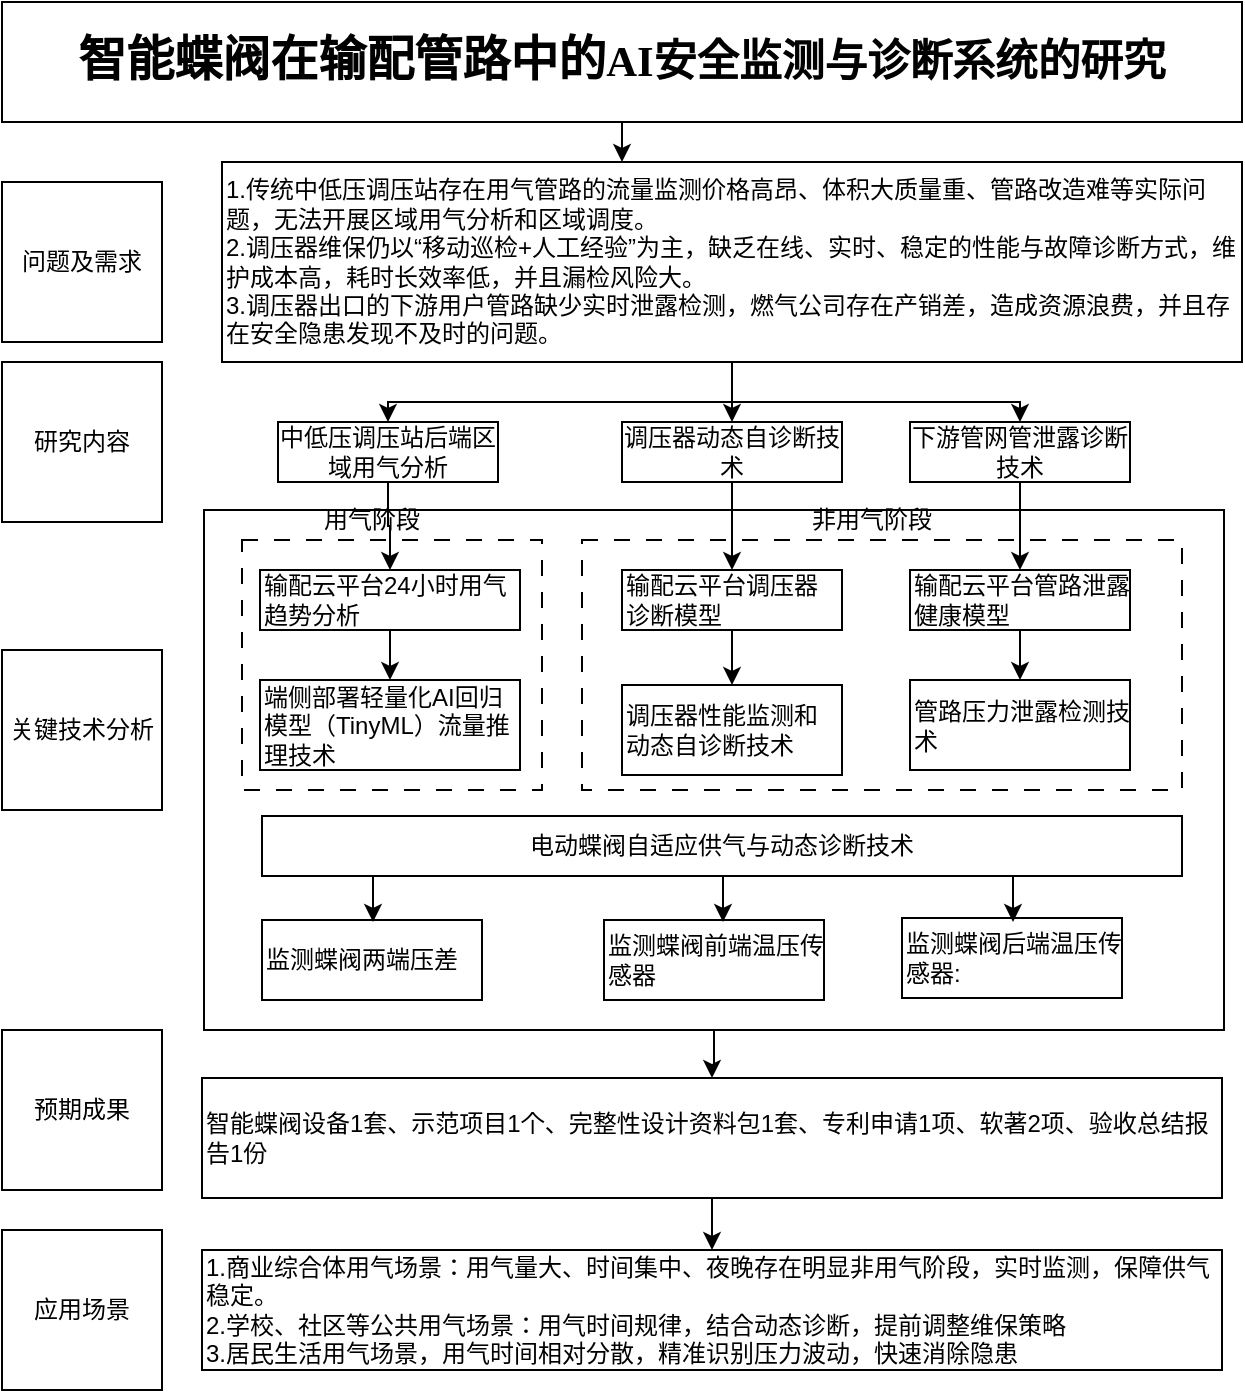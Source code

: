 <mxfile version="27.1.6">
  <diagram name="Page-1" id="QePSi0WvvwqOzXnJHrXC">
    <mxGraphModel dx="1847" dy="777" grid="1" gridSize="10" guides="1" tooltips="1" connect="1" arrows="1" fold="1" page="1" pageScale="1" pageWidth="827" pageHeight="1169" math="0" shadow="0">
      <root>
        <mxCell id="0" />
        <mxCell id="1" parent="0" />
        <mxCell id="ncNB8pNAF4bFNKYcvx3l-49" style="edgeStyle=orthogonalEdgeStyle;rounded=0;orthogonalLoop=1;jettySize=auto;html=1;" edge="1" parent="1" source="ncNB8pNAF4bFNKYcvx3l-3" target="ncNB8pNAF4bFNKYcvx3l-28">
          <mxGeometry relative="1" as="geometry" />
        </mxCell>
        <mxCell id="ncNB8pNAF4bFNKYcvx3l-3" value="" style="rounded=0;whiteSpace=wrap;html=1;" vertex="1" parent="1">
          <mxGeometry x="221" y="334" width="510" height="260" as="geometry" />
        </mxCell>
        <mxCell id="ncNB8pNAF4bFNKYcvx3l-24" value="" style="rounded=0;whiteSpace=wrap;html=1;dashed=1;dashPattern=8 8;" vertex="1" parent="1">
          <mxGeometry x="410" y="349" width="300" height="125" as="geometry" />
        </mxCell>
        <mxCell id="ncNB8pNAF4bFNKYcvx3l-23" value="" style="rounded=0;whiteSpace=wrap;html=1;dashed=1;dashPattern=8 8;align=left;" vertex="1" parent="1">
          <mxGeometry x="240" y="349" width="150" height="125" as="geometry" />
        </mxCell>
        <mxCell id="MB8YyC2LHqcA_exUZN-U-1" value="&lt;p class=&quot;MsoNormal&quot; align=&quot;center&quot; style=&quot;line-height: 150%;&quot;&gt;&lt;span style=&quot;mso-spacerun:&#39;yes&#39;;font-family:仿宋_GB2312;line-height:150%;&amp;lt;br/&amp;gt;font-size:16.0pt;mso-font-kerning:1.0pt;&quot;&gt;&lt;font style=&quot;font-size: 24px;&quot;&gt;智能蝶阀在输配管路中的&lt;/font&gt;&lt;/span&gt;&lt;span style=&quot;background-color: transparent; color: light-dark(rgb(0, 0, 0), rgb(255, 255, 255)); font-family: 仿宋_GB2312; font-size: 16pt;&quot;&gt;AI&lt;/span&gt;&lt;span style=&quot;background-color: transparent; color: light-dark(rgb(0, 0, 0), rgb(255, 255, 255)); font-family: 仿宋_GB2312; font-size: 16pt;&quot;&gt;安全&lt;/span&gt;&lt;span style=&quot;background-color: transparent; color: light-dark(rgb(0, 0, 0), rgb(255, 255, 255)); font-family: 仿宋_GB2312; font-size: 16pt;&quot;&gt;监测与诊断系统的研究&lt;/span&gt;&lt;/p&gt;" style="rounded=0;whiteSpace=wrap;html=1;fontStyle=1" parent="1" vertex="1">
          <mxGeometry x="120" y="80" width="620" height="60" as="geometry" />
        </mxCell>
        <mxCell id="MB8YyC2LHqcA_exUZN-U-2" value="问题及需求" style="whiteSpace=wrap;html=1;aspect=fixed;" parent="1" vertex="1">
          <mxGeometry x="120" y="170" width="80" height="80" as="geometry" />
        </mxCell>
        <mxCell id="MB8YyC2LHqcA_exUZN-U-3" value="关键技术分析" style="whiteSpace=wrap;html=1;aspect=fixed;" parent="1" vertex="1">
          <mxGeometry x="120" y="404" width="80" height="80" as="geometry" />
        </mxCell>
        <mxCell id="MB8YyC2LHqcA_exUZN-U-5" value="预期成果" style="whiteSpace=wrap;html=1;aspect=fixed;" parent="1" vertex="1">
          <mxGeometry x="120" y="594" width="80" height="80" as="geometry" />
        </mxCell>
        <mxCell id="ncNB8pNAF4bFNKYcvx3l-32" style="edgeStyle=orthogonalEdgeStyle;rounded=0;orthogonalLoop=1;jettySize=auto;html=1;" edge="1" parent="1" source="ncNB8pNAF4bFNKYcvx3l-2" target="ncNB8pNAF4bFNKYcvx3l-20">
          <mxGeometry relative="1" as="geometry" />
        </mxCell>
        <mxCell id="ncNB8pNAF4bFNKYcvx3l-33" style="edgeStyle=orthogonalEdgeStyle;rounded=0;orthogonalLoop=1;jettySize=auto;html=1;exitX=0.5;exitY=1;exitDx=0;exitDy=0;" edge="1" parent="1" source="ncNB8pNAF4bFNKYcvx3l-2" target="ncNB8pNAF4bFNKYcvx3l-21">
          <mxGeometry relative="1" as="geometry" />
        </mxCell>
        <mxCell id="ncNB8pNAF4bFNKYcvx3l-34" style="edgeStyle=orthogonalEdgeStyle;rounded=0;orthogonalLoop=1;jettySize=auto;html=1;" edge="1" parent="1" source="ncNB8pNAF4bFNKYcvx3l-2" target="ncNB8pNAF4bFNKYcvx3l-19">
          <mxGeometry relative="1" as="geometry" />
        </mxCell>
        <mxCell id="ncNB8pNAF4bFNKYcvx3l-2" value="1.传统中低压调压站存在用气管路的流量监测价格高昂、体积大质量重、管路改造难等实际问题&lt;span style=&quot;background-color: transparent; color: light-dark(rgb(0, 0, 0), rgb(255, 255, 255));&quot;&gt;，无法开展区域用气分析和区域调度。&lt;/span&gt;&lt;br&gt;&lt;div&gt;2.调压器维保仍以“移动巡检+人工经验”为主，缺乏在线、实时、稳定的性能与故障诊断方式，维护成本高，耗时长效率低，并且漏检风险大。&lt;/div&gt;&lt;div&gt;3.调压器出口的下游用户管路缺少实时泄露检测，燃气公司存在产销差，造成资源浪费，并且存在安全隐患发现不及时的问题。&lt;/div&gt;" style="rounded=0;whiteSpace=wrap;html=1;align=left;" vertex="1" parent="1">
          <mxGeometry x="230" y="160" width="510" height="100" as="geometry" />
        </mxCell>
        <mxCell id="ncNB8pNAF4bFNKYcvx3l-4" value="监测蝶阀两端压差" style="rounded=0;whiteSpace=wrap;html=1;align=left;" vertex="1" parent="1">
          <mxGeometry x="250" y="539" width="110" height="40" as="geometry" />
        </mxCell>
        <mxCell id="ncNB8pNAF4bFNKYcvx3l-5" value="端侧部署轻量化AI回归模型（TinyML）流量推理技术" style="rounded=0;whiteSpace=wrap;html=1;align=left;" vertex="1" parent="1">
          <mxGeometry x="249" y="419" width="130" height="45" as="geometry" />
        </mxCell>
        <mxCell id="ncNB8pNAF4bFNKYcvx3l-39" style="edgeStyle=orthogonalEdgeStyle;rounded=0;orthogonalLoop=1;jettySize=auto;html=1;" edge="1" parent="1" source="ncNB8pNAF4bFNKYcvx3l-7" target="ncNB8pNAF4bFNKYcvx3l-5">
          <mxGeometry relative="1" as="geometry" />
        </mxCell>
        <mxCell id="ncNB8pNAF4bFNKYcvx3l-7" value="输配云平台24小时用气趋势分析" style="rounded=0;whiteSpace=wrap;html=1;align=left;" vertex="1" parent="1">
          <mxGeometry x="249" y="364" width="130" height="30" as="geometry" />
        </mxCell>
        <mxCell id="ncNB8pNAF4bFNKYcvx3l-40" style="edgeStyle=orthogonalEdgeStyle;rounded=0;orthogonalLoop=1;jettySize=auto;html=1;" edge="1" parent="1" source="ncNB8pNAF4bFNKYcvx3l-8" target="ncNB8pNAF4bFNKYcvx3l-9">
          <mxGeometry relative="1" as="geometry" />
        </mxCell>
        <mxCell id="ncNB8pNAF4bFNKYcvx3l-8" value="输配云平台调压器&lt;div&gt;诊断模型&lt;/div&gt;" style="rounded=0;whiteSpace=wrap;html=1;align=left;" vertex="1" parent="1">
          <mxGeometry x="430" y="364" width="110" height="30" as="geometry" />
        </mxCell>
        <mxCell id="ncNB8pNAF4bFNKYcvx3l-9" value="调压器性能监测和&lt;div&gt;动态自诊断技术&lt;/div&gt;" style="rounded=0;whiteSpace=wrap;html=1;align=left;" vertex="1" parent="1">
          <mxGeometry x="430" y="421.5" width="110" height="45" as="geometry" />
        </mxCell>
        <mxCell id="ncNB8pNAF4bFNKYcvx3l-10" value="监测蝶阀前端温压传感器" style="rounded=0;whiteSpace=wrap;html=1;align=left;" vertex="1" parent="1">
          <mxGeometry x="421" y="539" width="110" height="40" as="geometry" />
        </mxCell>
        <mxCell id="ncNB8pNAF4bFNKYcvx3l-41" style="edgeStyle=orthogonalEdgeStyle;rounded=0;orthogonalLoop=1;jettySize=auto;html=1;" edge="1" parent="1" source="ncNB8pNAF4bFNKYcvx3l-11" target="ncNB8pNAF4bFNKYcvx3l-16">
          <mxGeometry relative="1" as="geometry" />
        </mxCell>
        <mxCell id="ncNB8pNAF4bFNKYcvx3l-11" value="输配云平台管路泄露健康模型" style="rounded=0;whiteSpace=wrap;html=1;align=left;" vertex="1" parent="1">
          <mxGeometry x="574" y="364" width="110" height="30" as="geometry" />
        </mxCell>
        <mxCell id="ncNB8pNAF4bFNKYcvx3l-16" value="管路压力泄露检测技术" style="rounded=0;whiteSpace=wrap;html=1;align=left;" vertex="1" parent="1">
          <mxGeometry x="574" y="419" width="110" height="45" as="geometry" />
        </mxCell>
        <mxCell id="ncNB8pNAF4bFNKYcvx3l-17" value="监测蝶阀后端温压传感器:" style="rounded=0;whiteSpace=wrap;html=1;align=left;" vertex="1" parent="1">
          <mxGeometry x="570" y="538" width="110" height="40" as="geometry" />
        </mxCell>
        <mxCell id="ncNB8pNAF4bFNKYcvx3l-18" value="研究内容" style="whiteSpace=wrap;html=1;aspect=fixed;" vertex="1" parent="1">
          <mxGeometry x="120" y="260" width="80" height="80" as="geometry" />
        </mxCell>
        <mxCell id="ncNB8pNAF4bFNKYcvx3l-36" style="edgeStyle=orthogonalEdgeStyle;rounded=0;orthogonalLoop=1;jettySize=auto;html=1;" edge="1" parent="1" source="ncNB8pNAF4bFNKYcvx3l-19" target="ncNB8pNAF4bFNKYcvx3l-7">
          <mxGeometry relative="1" as="geometry" />
        </mxCell>
        <mxCell id="ncNB8pNAF4bFNKYcvx3l-19" value="中低压调压站后端区域用气分析" style="rounded=0;whiteSpace=wrap;html=1;" vertex="1" parent="1">
          <mxGeometry x="258" y="290" width="110" height="30" as="geometry" />
        </mxCell>
        <mxCell id="ncNB8pNAF4bFNKYcvx3l-37" style="edgeStyle=orthogonalEdgeStyle;rounded=0;orthogonalLoop=1;jettySize=auto;html=1;" edge="1" parent="1" source="ncNB8pNAF4bFNKYcvx3l-20" target="ncNB8pNAF4bFNKYcvx3l-8">
          <mxGeometry relative="1" as="geometry" />
        </mxCell>
        <mxCell id="ncNB8pNAF4bFNKYcvx3l-20" value="调压器动态自诊断技术" style="rounded=0;whiteSpace=wrap;html=1;" vertex="1" parent="1">
          <mxGeometry x="430" y="290" width="110" height="30" as="geometry" />
        </mxCell>
        <mxCell id="ncNB8pNAF4bFNKYcvx3l-43" style="edgeStyle=orthogonalEdgeStyle;rounded=0;orthogonalLoop=1;jettySize=auto;html=1;entryX=0.5;entryY=0;entryDx=0;entryDy=0;" edge="1" parent="1" source="ncNB8pNAF4bFNKYcvx3l-21" target="ncNB8pNAF4bFNKYcvx3l-11">
          <mxGeometry relative="1" as="geometry" />
        </mxCell>
        <mxCell id="ncNB8pNAF4bFNKYcvx3l-21" value="下游管网管泄露诊断技术" style="rounded=0;whiteSpace=wrap;html=1;" vertex="1" parent="1">
          <mxGeometry x="574" y="290" width="110" height="30" as="geometry" />
        </mxCell>
        <mxCell id="ncNB8pNAF4bFNKYcvx3l-22" value="电动蝶阀自适应供气与动态诊断技术" style="rounded=0;whiteSpace=wrap;html=1;align=center;" vertex="1" parent="1">
          <mxGeometry x="250" y="487" width="460" height="30" as="geometry" />
        </mxCell>
        <mxCell id="ncNB8pNAF4bFNKYcvx3l-25" value="用气阶段" style="text;strokeColor=none;align=center;fillColor=none;html=1;verticalAlign=middle;whiteSpace=wrap;rounded=0;" vertex="1" parent="1">
          <mxGeometry x="275" y="324" width="60" height="30" as="geometry" />
        </mxCell>
        <mxCell id="ncNB8pNAF4bFNKYcvx3l-26" value="非用气阶段" style="text;strokeColor=none;align=center;fillColor=none;html=1;verticalAlign=middle;whiteSpace=wrap;rounded=0;" vertex="1" parent="1">
          <mxGeometry x="520" y="324" width="70" height="30" as="geometry" />
        </mxCell>
        <mxCell id="ncNB8pNAF4bFNKYcvx3l-27" value="应用场景" style="whiteSpace=wrap;html=1;aspect=fixed;" vertex="1" parent="1">
          <mxGeometry x="120" y="694" width="80" height="80" as="geometry" />
        </mxCell>
        <mxCell id="ncNB8pNAF4bFNKYcvx3l-50" style="edgeStyle=orthogonalEdgeStyle;rounded=0;orthogonalLoop=1;jettySize=auto;html=1;entryX=0.5;entryY=0;entryDx=0;entryDy=0;" edge="1" parent="1" source="ncNB8pNAF4bFNKYcvx3l-28" target="ncNB8pNAF4bFNKYcvx3l-29">
          <mxGeometry relative="1" as="geometry" />
        </mxCell>
        <mxCell id="ncNB8pNAF4bFNKYcvx3l-28" value="智能蝶阀设备1套、示范项目1个、完整性设计资料包1套、专利申请1项、软著2项、验收总结报告1份" style="rounded=0;whiteSpace=wrap;html=1;align=left;" vertex="1" parent="1">
          <mxGeometry x="220" y="618" width="510" height="60" as="geometry" />
        </mxCell>
        <mxCell id="ncNB8pNAF4bFNKYcvx3l-29" value="1.商业综合体用气场景：用气量大、时间集中、夜晚存在明显非用气阶段，实时监测，保障供气稳定。&lt;div&gt;2.学校、社区等公共用气场景：用气时间规律，结合动态诊断，提前调整维保策略&lt;/div&gt;&lt;div&gt;3.居民生活用气场景，用气时间相对分散，精准识别压力波动，快速消除隐患&lt;/div&gt;" style="rounded=0;whiteSpace=wrap;html=1;align=left;" vertex="1" parent="1">
          <mxGeometry x="220" y="704" width="510" height="60" as="geometry" />
        </mxCell>
        <mxCell id="ncNB8pNAF4bFNKYcvx3l-31" style="edgeStyle=orthogonalEdgeStyle;rounded=0;orthogonalLoop=1;jettySize=auto;html=1;entryX=0.394;entryY=-0.008;entryDx=0;entryDy=0;entryPerimeter=0;" edge="1" parent="1" source="MB8YyC2LHqcA_exUZN-U-1" target="ncNB8pNAF4bFNKYcvx3l-2">
          <mxGeometry relative="1" as="geometry" />
        </mxCell>
        <mxCell id="ncNB8pNAF4bFNKYcvx3l-46" style="edgeStyle=orthogonalEdgeStyle;rounded=0;orthogonalLoop=1;jettySize=auto;html=1;entryX=0.549;entryY=0.043;entryDx=0;entryDy=0;entryPerimeter=0;" edge="1" parent="1">
          <mxGeometry relative="1" as="geometry">
            <mxPoint x="624.5" y="517" as="sourcePoint" />
            <mxPoint x="625.5" y="540" as="targetPoint" />
          </mxGeometry>
        </mxCell>
        <mxCell id="ncNB8pNAF4bFNKYcvx3l-47" style="edgeStyle=orthogonalEdgeStyle;rounded=0;orthogonalLoop=1;jettySize=auto;html=1;entryX=0.549;entryY=0.043;entryDx=0;entryDy=0;entryPerimeter=0;" edge="1" parent="1">
          <mxGeometry relative="1" as="geometry">
            <mxPoint x="479.5" y="517" as="sourcePoint" />
            <mxPoint x="480.5" y="540" as="targetPoint" />
          </mxGeometry>
        </mxCell>
        <mxCell id="ncNB8pNAF4bFNKYcvx3l-48" style="edgeStyle=orthogonalEdgeStyle;rounded=0;orthogonalLoop=1;jettySize=auto;html=1;entryX=0.549;entryY=0.043;entryDx=0;entryDy=0;entryPerimeter=0;" edge="1" parent="1">
          <mxGeometry relative="1" as="geometry">
            <mxPoint x="304.5" y="517" as="sourcePoint" />
            <mxPoint x="305.5" y="540" as="targetPoint" />
          </mxGeometry>
        </mxCell>
      </root>
    </mxGraphModel>
  </diagram>
</mxfile>
